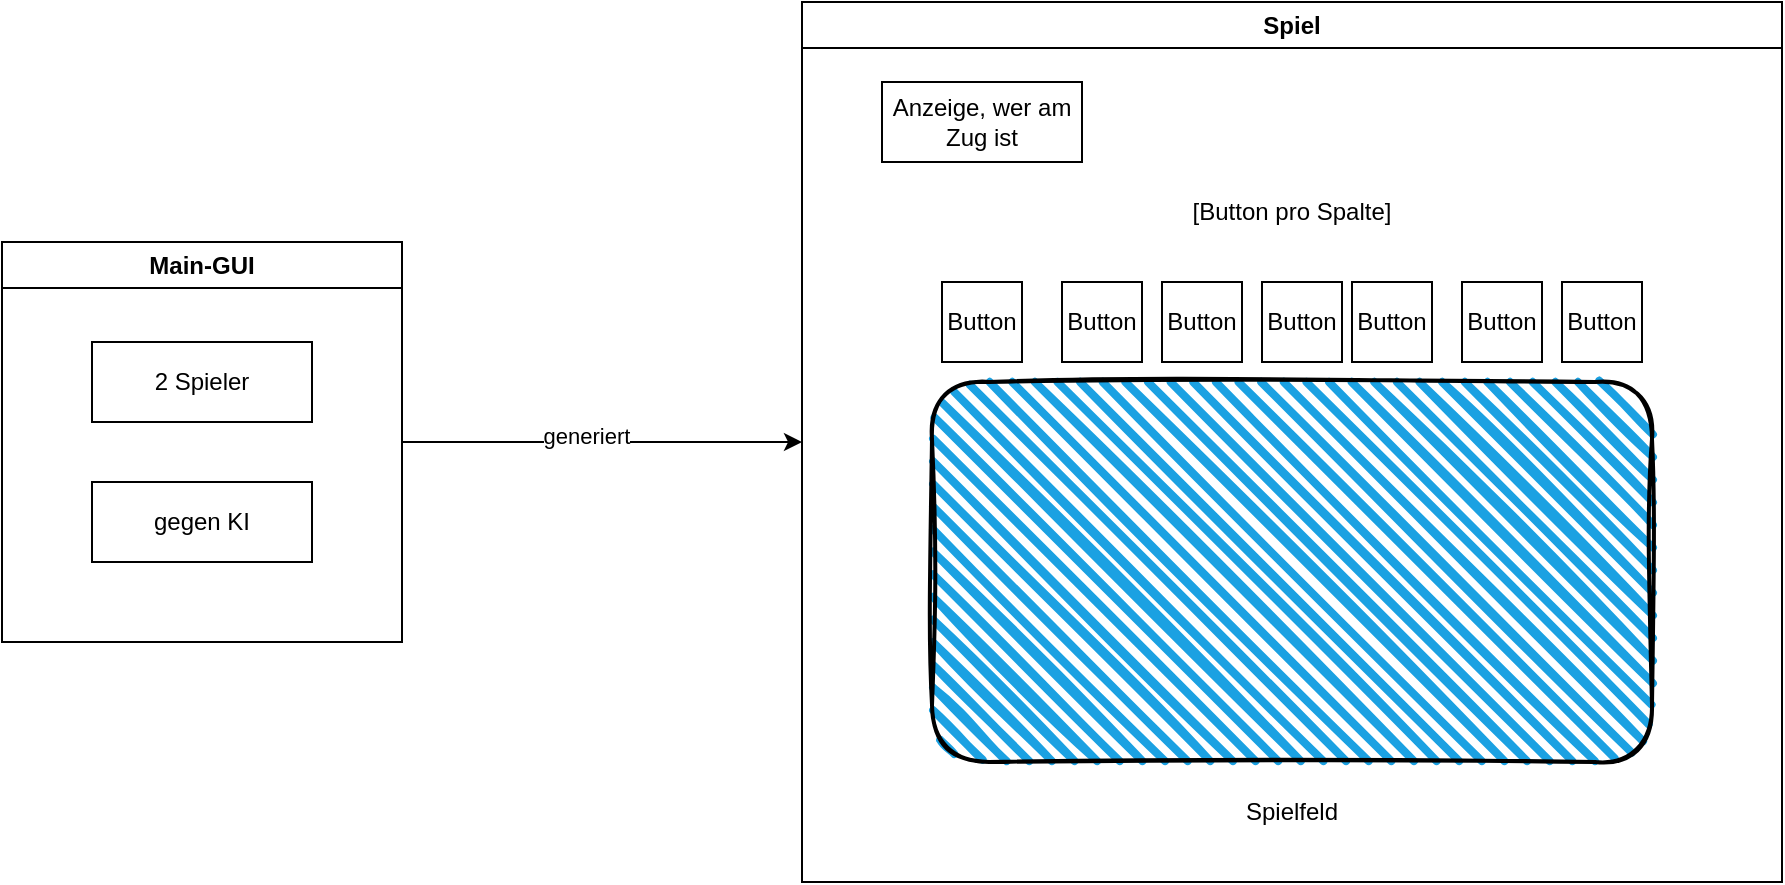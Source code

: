 <mxfile version="24.7.17">
  <diagram name="GUI-Overview" id="YGbXajIDDYB2tb9MRYoI">
    <mxGraphModel dx="1434" dy="844" grid="1" gridSize="10" guides="1" tooltips="1" connect="1" arrows="1" fold="1" page="1" pageScale="1" pageWidth="1169" pageHeight="827" math="0" shadow="0">
      <root>
        <mxCell id="0" />
        <mxCell id="1" parent="0" />
        <mxCell id="0RzWWj-mARCAkLwIQcm_-4" style="edgeStyle=orthogonalEdgeStyle;rounded=0;orthogonalLoop=1;jettySize=auto;html=1;exitX=1;exitY=0.5;exitDx=0;exitDy=0;entryX=0;entryY=0.5;entryDx=0;entryDy=0;" edge="1" parent="1" source="0RzWWj-mARCAkLwIQcm_-2" target="0RzWWj-mARCAkLwIQcm_-3">
          <mxGeometry relative="1" as="geometry" />
        </mxCell>
        <mxCell id="0RzWWj-mARCAkLwIQcm_-5" value="generiert" style="edgeLabel;html=1;align=center;verticalAlign=middle;resizable=0;points=[];" vertex="1" connectable="0" parent="0RzWWj-mARCAkLwIQcm_-4">
          <mxGeometry x="-0.086" y="3" relative="1" as="geometry">
            <mxPoint as="offset" />
          </mxGeometry>
        </mxCell>
        <mxCell id="0RzWWj-mARCAkLwIQcm_-2" value="Main-GUI" style="swimlane;whiteSpace=wrap;html=1;" vertex="1" parent="1">
          <mxGeometry x="210" y="310" width="200" height="200" as="geometry" />
        </mxCell>
        <mxCell id="0RzWWj-mARCAkLwIQcm_-6" value="2 Spieler" style="rounded=0;whiteSpace=wrap;html=1;" vertex="1" parent="0RzWWj-mARCAkLwIQcm_-2">
          <mxGeometry x="45" y="50" width="110" height="40" as="geometry" />
        </mxCell>
        <mxCell id="0RzWWj-mARCAkLwIQcm_-7" value="gegen KI" style="rounded=0;whiteSpace=wrap;html=1;" vertex="1" parent="0RzWWj-mARCAkLwIQcm_-2">
          <mxGeometry x="45" y="120" width="110" height="40" as="geometry" />
        </mxCell>
        <mxCell id="0RzWWj-mARCAkLwIQcm_-3" value="Spiel" style="swimlane;whiteSpace=wrap;html=1;" vertex="1" parent="1">
          <mxGeometry x="610" y="190" width="490" height="440" as="geometry" />
        </mxCell>
        <mxCell id="0RzWWj-mARCAkLwIQcm_-9" value="" style="rounded=1;whiteSpace=wrap;html=1;strokeWidth=2;fillWeight=4;hachureGap=8;hachureAngle=45;fillColor=#1ba1e2;sketch=1;" vertex="1" parent="0RzWWj-mARCAkLwIQcm_-3">
          <mxGeometry x="65" y="190" width="360" height="190" as="geometry" />
        </mxCell>
        <mxCell id="0RzWWj-mARCAkLwIQcm_-11" value="Spielfeld" style="text;html=1;align=center;verticalAlign=middle;whiteSpace=wrap;rounded=0;" vertex="1" parent="0RzWWj-mARCAkLwIQcm_-3">
          <mxGeometry x="215" y="390" width="60" height="30" as="geometry" />
        </mxCell>
        <mxCell id="0RzWWj-mARCAkLwIQcm_-14" value="Button" style="whiteSpace=wrap;html=1;aspect=fixed;" vertex="1" parent="0RzWWj-mARCAkLwIQcm_-3">
          <mxGeometry x="70" y="140" width="40" height="40" as="geometry" />
        </mxCell>
        <mxCell id="0RzWWj-mARCAkLwIQcm_-13" value="Button" style="whiteSpace=wrap;html=1;aspect=fixed;" vertex="1" parent="0RzWWj-mARCAkLwIQcm_-3">
          <mxGeometry x="130" y="140" width="40" height="40" as="geometry" />
        </mxCell>
        <mxCell id="0RzWWj-mARCAkLwIQcm_-12" value="Button" style="whiteSpace=wrap;html=1;aspect=fixed;" vertex="1" parent="0RzWWj-mARCAkLwIQcm_-3">
          <mxGeometry x="180" y="140" width="40" height="40" as="geometry" />
        </mxCell>
        <mxCell id="0RzWWj-mARCAkLwIQcm_-19" value="Button" style="whiteSpace=wrap;html=1;aspect=fixed;" vertex="1" parent="0RzWWj-mARCAkLwIQcm_-3">
          <mxGeometry x="380" y="140" width="40" height="40" as="geometry" />
        </mxCell>
        <mxCell id="0RzWWj-mARCAkLwIQcm_-18" value="Button" style="whiteSpace=wrap;html=1;aspect=fixed;" vertex="1" parent="0RzWWj-mARCAkLwIQcm_-3">
          <mxGeometry x="330" y="140" width="40" height="40" as="geometry" />
        </mxCell>
        <mxCell id="0RzWWj-mARCAkLwIQcm_-17" value="Button" style="whiteSpace=wrap;html=1;aspect=fixed;" vertex="1" parent="0RzWWj-mARCAkLwIQcm_-3">
          <mxGeometry x="275" y="140" width="40" height="40" as="geometry" />
        </mxCell>
        <mxCell id="0RzWWj-mARCAkLwIQcm_-16" value="Button" style="whiteSpace=wrap;html=1;aspect=fixed;" vertex="1" parent="0RzWWj-mARCAkLwIQcm_-3">
          <mxGeometry x="230" y="140" width="40" height="40" as="geometry" />
        </mxCell>
        <mxCell id="0RzWWj-mARCAkLwIQcm_-21" value="[Button pro Spalte]" style="text;html=1;align=center;verticalAlign=middle;whiteSpace=wrap;rounded=0;" vertex="1" parent="0RzWWj-mARCAkLwIQcm_-3">
          <mxGeometry x="165" y="90" width="160" height="30" as="geometry" />
        </mxCell>
        <mxCell id="0RzWWj-mARCAkLwIQcm_-22" value="Anzeige, wer am Zug ist" style="rounded=0;whiteSpace=wrap;html=1;" vertex="1" parent="0RzWWj-mARCAkLwIQcm_-3">
          <mxGeometry x="40" y="40" width="100" height="40" as="geometry" />
        </mxCell>
      </root>
    </mxGraphModel>
  </diagram>
</mxfile>
